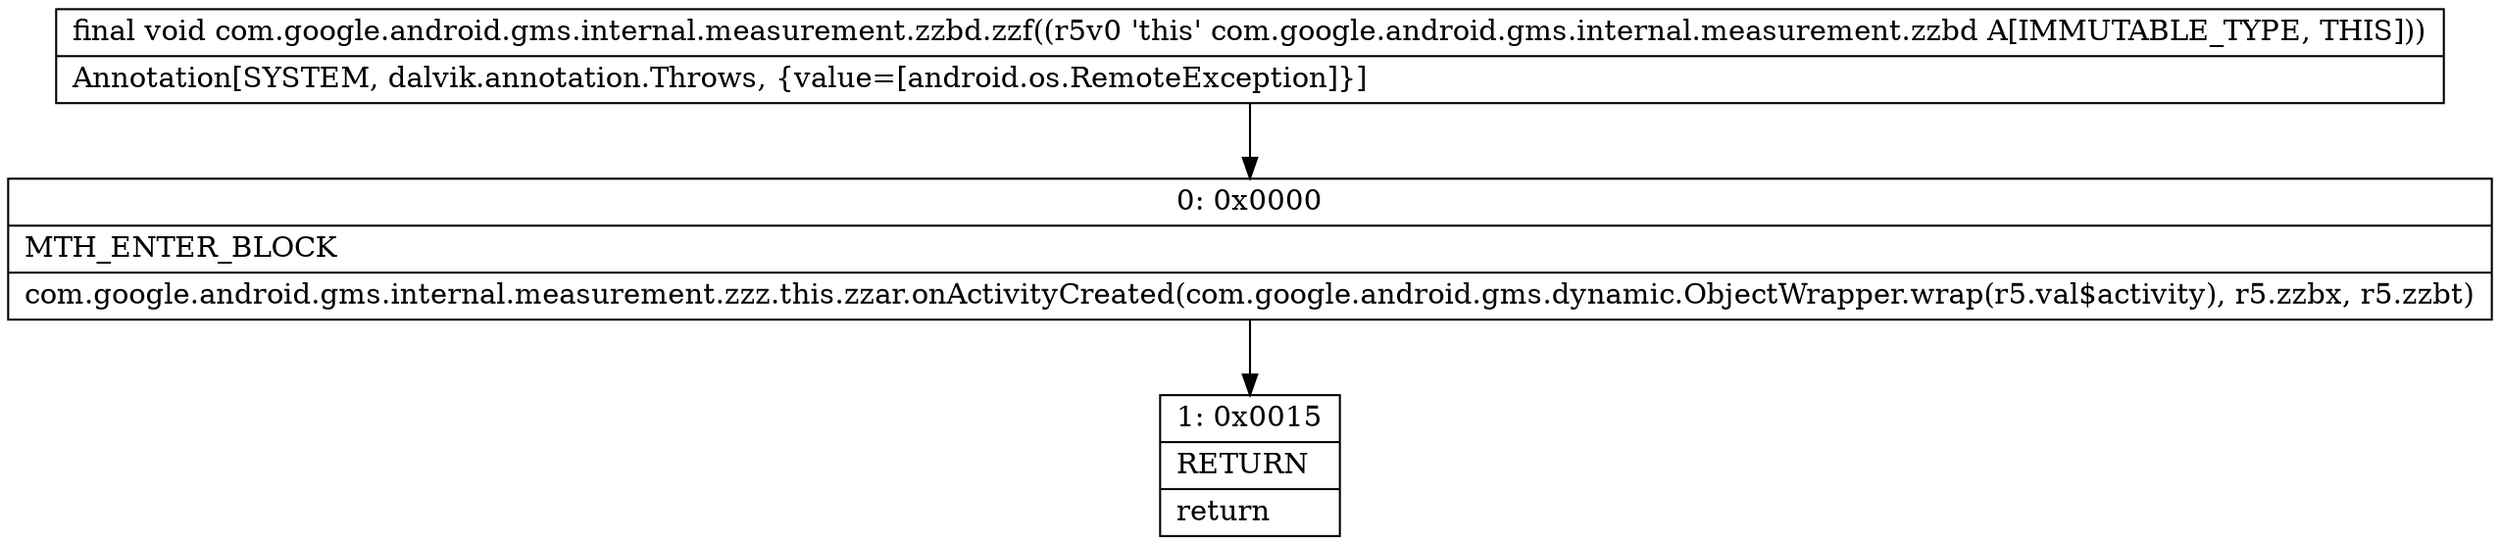 digraph "CFG forcom.google.android.gms.internal.measurement.zzbd.zzf()V" {
Node_0 [shape=record,label="{0\:\ 0x0000|MTH_ENTER_BLOCK\l|com.google.android.gms.internal.measurement.zzz.this.zzar.onActivityCreated(com.google.android.gms.dynamic.ObjectWrapper.wrap(r5.val$activity), r5.zzbx, r5.zzbt)\l}"];
Node_1 [shape=record,label="{1\:\ 0x0015|RETURN\l|return\l}"];
MethodNode[shape=record,label="{final void com.google.android.gms.internal.measurement.zzbd.zzf((r5v0 'this' com.google.android.gms.internal.measurement.zzbd A[IMMUTABLE_TYPE, THIS]))  | Annotation[SYSTEM, dalvik.annotation.Throws, \{value=[android.os.RemoteException]\}]\l}"];
MethodNode -> Node_0;
Node_0 -> Node_1;
}

